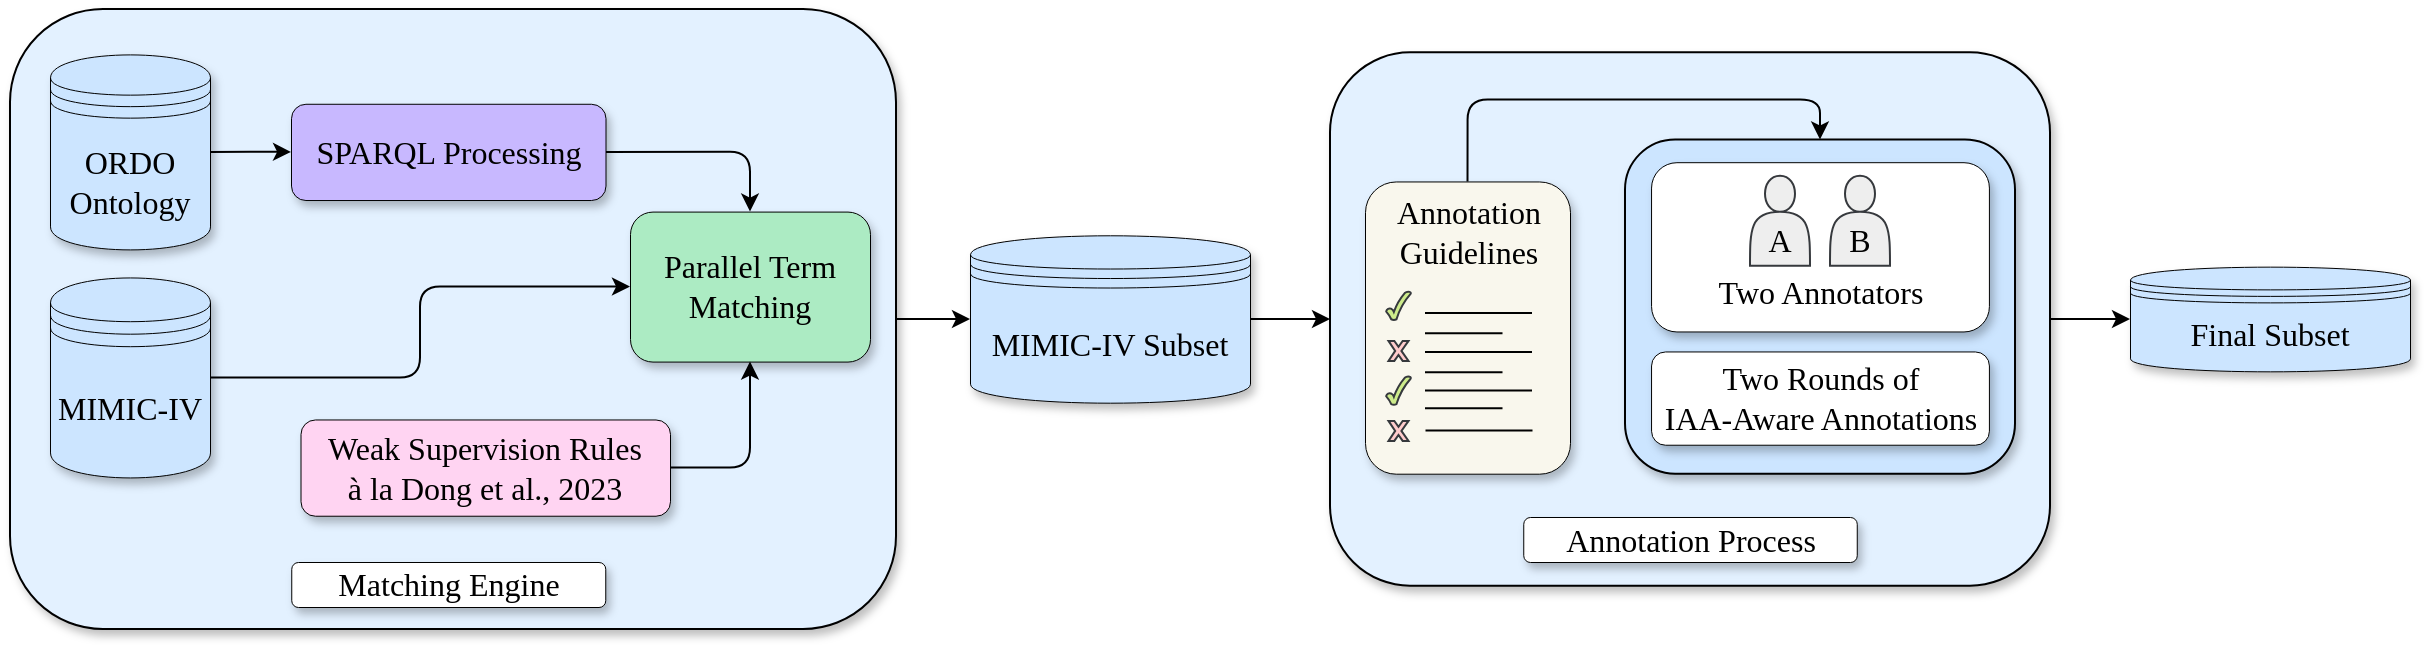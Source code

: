 <mxfile version="23.0.2" type="device">
  <diagram name="Page-1" id="msqjQD5EW5xsd1GT00Ly">
    <mxGraphModel dx="622" dy="1120" grid="1" gridSize="10" guides="1" tooltips="1" connect="1" arrows="1" fold="1" page="1" pageScale="1" pageWidth="850" pageHeight="1100" math="0" shadow="0">
      <root>
        <mxCell id="0" />
        <mxCell id="1" parent="0" />
        <mxCell id="i3ZK8VEa1icawQo8iLAI-37" style="edgeStyle=orthogonalEdgeStyle;rounded=0;orthogonalLoop=1;jettySize=auto;html=1;exitX=1;exitY=0.5;exitDx=0;exitDy=0;entryX=0;entryY=0.5;entryDx=0;entryDy=0;" parent="1" source="bSWF4oOUkGgmCG99WGxA-21" target="bSWF4oOUkGgmCG99WGxA-30" edge="1">
          <mxGeometry relative="1" as="geometry" />
        </mxCell>
        <mxCell id="bSWF4oOUkGgmCG99WGxA-21" value="" style="rounded=1;whiteSpace=wrap;html=1;fillColor=#E3F1FF;strokeColor=#000000;shadow=1;" parent="1" vertex="1">
          <mxGeometry x="40" y="485.5" width="443" height="310" as="geometry" />
        </mxCell>
        <mxCell id="44jSjKUCLiIzwBJKCwdd-6" style="edgeStyle=orthogonalEdgeStyle;rounded=1;orthogonalLoop=1;jettySize=auto;html=1;exitX=1;exitY=0.5;exitDx=0;exitDy=0;entryX=0;entryY=0.5;entryDx=0;entryDy=0;" parent="1" source="bSWF4oOUkGgmCG99WGxA-22" target="44jSjKUCLiIzwBJKCwdd-2" edge="1">
          <mxGeometry relative="1" as="geometry" />
        </mxCell>
        <mxCell id="bSWF4oOUkGgmCG99WGxA-22" value="&lt;font style=&quot;font-size: 16px;&quot; color=&quot;#000000&quot; face=&quot;Comic Neue&quot;&gt;MIMIC-IV&lt;/font&gt;" style="shape=datastore;whiteSpace=wrap;html=1;shadow=1;fontStyle=0;strokeWidth=0.5;fillColor=#cce5ff;strokeColor=#000000;" parent="1" vertex="1">
          <mxGeometry x="60" y="619.72" width="80" height="100" as="geometry" />
        </mxCell>
        <mxCell id="FoI2KmP5DHRewftGKQJd-11" style="edgeStyle=orthogonalEdgeStyle;rounded=0;orthogonalLoop=1;jettySize=auto;html=1;exitX=1;exitY=0.5;exitDx=0;exitDy=0;entryX=0;entryY=0.5;entryDx=0;entryDy=0;" parent="1" source="bSWF4oOUkGgmCG99WGxA-24" target="44jSjKUCLiIzwBJKCwdd-3" edge="1">
          <mxGeometry relative="1" as="geometry" />
        </mxCell>
        <mxCell id="bSWF4oOUkGgmCG99WGxA-24" value="&lt;font style=&quot;font-size: 16px;&quot; color=&quot;#000000&quot; data-font-src=&quot;https://fonts.googleapis.com/css?family=Comic+Neue&quot; face=&quot;Comic Neue&quot;&gt;ORDO&lt;br&gt;Ontology&lt;/font&gt;" style="shape=datastore;whiteSpace=wrap;html=1;shadow=1;fillColor=#cce5ff;strokeColor=#000000;strokeWidth=0.5;" parent="1" vertex="1">
          <mxGeometry x="60" y="508.2" width="80" height="97.5" as="geometry" />
        </mxCell>
        <mxCell id="GejhwIrvKGc9RxpqlBLe-3" style="edgeStyle=orthogonalEdgeStyle;rounded=0;orthogonalLoop=1;jettySize=auto;html=1;exitX=1;exitY=0.5;exitDx=0;exitDy=0;entryX=0;entryY=0.5;entryDx=0;entryDy=0;" parent="1" source="bSWF4oOUkGgmCG99WGxA-30" target="pp-5m8UVQTDZ82F4YCKo-4" edge="1">
          <mxGeometry relative="1" as="geometry" />
        </mxCell>
        <mxCell id="bSWF4oOUkGgmCG99WGxA-30" value="&lt;font face=&quot;Comic Neue&quot;&gt;&lt;font style=&quot;font-size: 16px;&quot; color=&quot;#000000&quot;&gt;MIMIC-IV Subset&lt;/font&gt;&lt;br&gt;&lt;/font&gt;" style="shape=datastore;whiteSpace=wrap;html=1;shadow=1;strokeWidth=0.5;fillColor=#cce5ff;strokeColor=#000000;" parent="1" vertex="1">
          <mxGeometry x="520" y="598.64" width="140" height="83.71" as="geometry" />
        </mxCell>
        <mxCell id="5rCoUwJIOFsVF5jnwrq--2" value="&lt;font style=&quot;font-size: 16px;&quot; face=&quot;Comic Neue&quot;&gt;Matching Engine&lt;/font&gt;" style="rounded=1;whiteSpace=wrap;html=1;strokeWidth=0.5;shadow=1;" parent="1" vertex="1">
          <mxGeometry x="180.63" y="762" width="157" height="22.5" as="geometry" />
        </mxCell>
        <mxCell id="44jSjKUCLiIzwBJKCwdd-2" value="&lt;font style=&quot;font-size: 16px;&quot;&gt;Parallel Term Matching&lt;/font&gt;" style="rounded=1;whiteSpace=wrap;html=1;fillColor=#ACEBC3;strokeColor=#000000;strokeWidth=0.5;glass=0;shadow=1;fontFamily=Comic Neue;fontSource=https%3A%2F%2Ffonts.googleapis.com%2Fcss%3Ffamily%3DComic%2BNeue;fontStyle=0" parent="1" vertex="1">
          <mxGeometry x="350" y="586.79" width="120" height="75" as="geometry" />
        </mxCell>
        <mxCell id="44jSjKUCLiIzwBJKCwdd-5" style="edgeStyle=orthogonalEdgeStyle;rounded=1;orthogonalLoop=1;jettySize=auto;html=1;exitX=1;exitY=0.5;exitDx=0;exitDy=0;entryX=0.5;entryY=0;entryDx=0;entryDy=0;" parent="1" source="44jSjKUCLiIzwBJKCwdd-3" target="44jSjKUCLiIzwBJKCwdd-2" edge="1">
          <mxGeometry relative="1" as="geometry" />
        </mxCell>
        <mxCell id="44jSjKUCLiIzwBJKCwdd-3" value="&lt;font style=&quot;font-size: 16px;&quot; color=&quot;#000000&quot;&gt;SPARQL Processing&lt;/font&gt;" style="rounded=1;whiteSpace=wrap;html=1;fillColor=#C8B8FF;strokeColor=#000000;strokeWidth=0.5;glass=0;shadow=1;fontFamily=Comic Neue;fontSource=https%3A%2F%2Ffonts.googleapis.com%2Fcss%3Ffamily%3DComic%2BNeue;fontStyle=0;fontColor=#ffffff;" parent="1" vertex="1">
          <mxGeometry x="180.5" y="532.89" width="157.25" height="48.12" as="geometry" />
        </mxCell>
        <mxCell id="i3ZK8VEa1icawQo8iLAI-10" value="&lt;font face=&quot;Comic Neue&quot;&gt;&lt;font style=&quot;font-size: 16px;&quot; color=&quot;#000000&quot;&gt;Final Subset&lt;/font&gt;&lt;br&gt;&lt;/font&gt;" style="shape=datastore;whiteSpace=wrap;html=1;shadow=1;strokeWidth=0.5;fillColor=#cce5ff;strokeColor=#000000;" parent="1" vertex="1">
          <mxGeometry x="1100" y="614.32" width="140" height="52.35" as="geometry" />
        </mxCell>
        <mxCell id="FoI2KmP5DHRewftGKQJd-1" style="edgeStyle=orthogonalEdgeStyle;rounded=0;orthogonalLoop=1;jettySize=auto;html=1;exitX=1;exitY=0.5;exitDx=0;exitDy=0;entryX=0;entryY=0.5;entryDx=0;entryDy=0;" parent="1" source="pp-5m8UVQTDZ82F4YCKo-4" target="i3ZK8VEa1icawQo8iLAI-10" edge="1">
          <mxGeometry relative="1" as="geometry" />
        </mxCell>
        <mxCell id="pp-5m8UVQTDZ82F4YCKo-4" value="" style="rounded=1;whiteSpace=wrap;html=1;fillColor=#E3F1FF;strokeColor=#000000;shadow=1;" parent="1" vertex="1">
          <mxGeometry x="700" y="507.17" width="360" height="266.66" as="geometry" />
        </mxCell>
        <mxCell id="pp-5m8UVQTDZ82F4YCKo-5" value="&lt;font style=&quot;font-size: 16px;&quot; face=&quot;Comic Neue&quot;&gt;Annotation Process&lt;/font&gt;" style="rounded=1;whiteSpace=wrap;html=1;strokeWidth=0.5;shadow=1;" parent="1" vertex="1">
          <mxGeometry x="796.63" y="739.5" width="166.75" height="22.5" as="geometry" />
        </mxCell>
        <mxCell id="pp-5m8UVQTDZ82F4YCKo-6" value="" style="rounded=1;whiteSpace=wrap;html=1;fillColor=#cce5ff;strokeColor=#000000;shadow=1;" parent="1" vertex="1">
          <mxGeometry x="847.5" y="550.72" width="195" height="167.13" as="geometry" />
        </mxCell>
        <mxCell id="pp-5m8UVQTDZ82F4YCKo-7" value="&lt;font style=&quot;font-size: 16px;&quot; face=&quot;Comic Neue&quot;&gt;Two Rounds of&lt;br&gt;IAA-Aware Annotations&lt;br&gt;&lt;/font&gt;" style="rounded=1;whiteSpace=wrap;html=1;strokeWidth=0.5;shadow=1;" parent="1" vertex="1">
          <mxGeometry x="860.53" y="656.73" width="168.93" height="46.63" as="geometry" />
        </mxCell>
        <mxCell id="GejhwIrvKGc9RxpqlBLe-5" style="edgeStyle=orthogonalEdgeStyle;rounded=1;orthogonalLoop=1;jettySize=auto;html=1;exitX=0.5;exitY=0;exitDx=0;exitDy=0;entryX=0.5;entryY=0;entryDx=0;entryDy=0;" parent="1" source="pp-5m8UVQTDZ82F4YCKo-12" target="pp-5m8UVQTDZ82F4YCKo-6" edge="1">
          <mxGeometry relative="1" as="geometry" />
        </mxCell>
        <mxCell id="pp-5m8UVQTDZ82F4YCKo-12" value="&lt;font style=&quot;font-size: 16px;&quot; data-font-src=&quot;https://fonts.googleapis.com/css?family=Comic+Neue&quot; face=&quot;Comic Neue&quot;&gt;Annotation Guidelines&lt;br&gt;&lt;br&gt;&lt;br&gt;&lt;br&gt;&lt;br&gt;&lt;br&gt;&lt;/font&gt;" style="rounded=1;whiteSpace=wrap;html=1;shadow=1;fontStyle=0;fillColor=#f9f7ed;strokeColor=#000000;strokeWidth=0.5;" parent="1" vertex="1">
          <mxGeometry x="717.5" y="571.73" width="102.5" height="146.12" as="geometry" />
        </mxCell>
        <mxCell id="GejhwIrvKGc9RxpqlBLe-11" style="edgeStyle=orthogonalEdgeStyle;rounded=1;orthogonalLoop=1;jettySize=auto;html=1;exitX=1;exitY=0.5;exitDx=0;exitDy=0;entryX=0.5;entryY=1;entryDx=0;entryDy=0;" parent="1" source="GejhwIrvKGc9RxpqlBLe-1" target="44jSjKUCLiIzwBJKCwdd-2" edge="1">
          <mxGeometry relative="1" as="geometry" />
        </mxCell>
        <mxCell id="GejhwIrvKGc9RxpqlBLe-1" value="&lt;font style=&quot;font-size: 16px;&quot; color=&quot;#000000&quot;&gt;Weak Supervision Rules&lt;br&gt;à la Dong et al., 2023&lt;/font&gt;" style="rounded=1;whiteSpace=wrap;html=1;fillColor=#FFD4F2;strokeColor=#000000;strokeWidth=0.5;glass=0;shadow=1;fontFamily=Comic Neue;fontSource=https%3A%2F%2Ffonts.googleapis.com%2Fcss%3Ffamily%3DComic%2BNeue;fontStyle=0;" parent="1" vertex="1">
          <mxGeometry x="185.25" y="690.74" width="184.75" height="48.12" as="geometry" />
        </mxCell>
        <mxCell id="m8N0sq1PeGTfy-VQiYK0-5" value="" style="verticalLabelPosition=bottom;verticalAlign=top;html=1;shape=mxgraph.basic.tick;fillColor=#cdeb8b;strokeColor=#36393d;" parent="1" vertex="1">
          <mxGeometry x="728.07" y="669.09" width="12.37" height="14.36" as="geometry" />
        </mxCell>
        <mxCell id="m8N0sq1PeGTfy-VQiYK0-6" value="" style="verticalLabelPosition=bottom;verticalAlign=top;html=1;shape=mxgraph.basic.x;fillColor=#ffcccc;strokeColor=#36393d;" parent="1" vertex="1">
          <mxGeometry x="729.25" y="651.45" width="10" height="10" as="geometry" />
        </mxCell>
        <mxCell id="m8N0sq1PeGTfy-VQiYK0-13" value="" style="verticalLabelPosition=bottom;verticalAlign=top;html=1;shape=mxgraph.basic.x;fillColor=#ffcccc;strokeColor=#36393d;" parent="1" vertex="1">
          <mxGeometry x="729.25" y="691.45" width="10" height="10" as="geometry" />
        </mxCell>
        <mxCell id="m8N0sq1PeGTfy-VQiYK0-21" value="" style="endArrow=none;html=1;rounded=0;" parent="1" edge="1">
          <mxGeometry width="50" height="50" relative="1" as="geometry">
            <mxPoint x="747.75" y="696.21" as="sourcePoint" />
            <mxPoint x="801.25" y="696.21" as="targetPoint" />
          </mxGeometry>
        </mxCell>
        <mxCell id="m8N0sq1PeGTfy-VQiYK0-22" value="" style="endArrow=none;html=1;rounded=0;" parent="1" edge="1">
          <mxGeometry width="50" height="50" relative="1" as="geometry">
            <mxPoint x="747.5" y="676.19" as="sourcePoint" />
            <mxPoint x="801" y="676.19" as="targetPoint" />
          </mxGeometry>
        </mxCell>
        <mxCell id="m8N0sq1PeGTfy-VQiYK0-23" value="" style="endArrow=none;html=1;rounded=0;" parent="1" edge="1">
          <mxGeometry width="50" height="50" relative="1" as="geometry">
            <mxPoint x="747.5" y="657.01" as="sourcePoint" />
            <mxPoint x="801" y="657.01" as="targetPoint" />
          </mxGeometry>
        </mxCell>
        <mxCell id="m8N0sq1PeGTfy-VQiYK0-27" value="" style="endArrow=none;html=1;rounded=0;" parent="1" edge="1">
          <mxGeometry width="50" height="50" relative="1" as="geometry">
            <mxPoint x="747.5" y="667.09" as="sourcePoint" />
            <mxPoint x="786.25" y="667.09" as="targetPoint" />
          </mxGeometry>
        </mxCell>
        <mxCell id="m8N0sq1PeGTfy-VQiYK0-28" value="" style="endArrow=none;html=1;rounded=0;" parent="1" edge="1">
          <mxGeometry width="50" height="50" relative="1" as="geometry">
            <mxPoint x="747.5" y="685.09" as="sourcePoint" />
            <mxPoint x="786.25" y="685.09" as="targetPoint" />
          </mxGeometry>
        </mxCell>
        <mxCell id="FoI2KmP5DHRewftGKQJd-3" value="" style="endArrow=none;html=1;rounded=0;" parent="1" edge="1">
          <mxGeometry width="50" height="50" relative="1" as="geometry">
            <mxPoint x="747.5" y="637.53" as="sourcePoint" />
            <mxPoint x="801" y="637.53" as="targetPoint" />
          </mxGeometry>
        </mxCell>
        <mxCell id="FoI2KmP5DHRewftGKQJd-4" value="" style="endArrow=none;html=1;rounded=0;" parent="1" edge="1">
          <mxGeometry width="50" height="50" relative="1" as="geometry">
            <mxPoint x="747.5" y="647.61" as="sourcePoint" />
            <mxPoint x="786.25" y="647.61" as="targetPoint" />
          </mxGeometry>
        </mxCell>
        <mxCell id="FoI2KmP5DHRewftGKQJd-5" value="" style="verticalLabelPosition=bottom;verticalAlign=top;html=1;shape=mxgraph.basic.tick;fillColor=#cdeb8b;strokeColor=#36393d;" parent="1" vertex="1">
          <mxGeometry x="728.07" y="626.69" width="12.37" height="14.36" as="geometry" />
        </mxCell>
        <mxCell id="FoI2KmP5DHRewftGKQJd-7" value="&lt;font style=&quot;font-size: 16px;&quot; face=&quot;Comic Neue&quot;&gt;&lt;br&gt;&lt;/font&gt;" style="rounded=1;whiteSpace=wrap;html=1;strokeWidth=0.5;shadow=1;" parent="1" vertex="1">
          <mxGeometry x="860.53" y="562.1" width="168.93" height="84.63" as="geometry" />
        </mxCell>
        <mxCell id="FoI2KmP5DHRewftGKQJd-8" value="&lt;font style=&quot;font-size: 16px;&quot; data-font-src=&quot;https://fonts.googleapis.com/css?family=Comic+Neue&quot; face=&quot;Comic Neue&quot;&gt;&lt;br&gt;A&lt;/font&gt;" style="shape=actor;whiteSpace=wrap;html=1;fillColor=#eeeeee;strokeColor=#36393d;" parent="1" vertex="1">
          <mxGeometry x="910.0" y="568.89" width="30" height="45" as="geometry" />
        </mxCell>
        <mxCell id="FoI2KmP5DHRewftGKQJd-9" value="&lt;font style=&quot;font-size: 16px;&quot; data-font-src=&quot;https://fonts.googleapis.com/css?family=Comic+Neue&quot; face=&quot;Comic Neue&quot;&gt;&lt;br&gt;B&lt;/font&gt;" style="shape=actor;whiteSpace=wrap;html=1;fillColor=#eeeeee;strokeColor=#36393d;" parent="1" vertex="1">
          <mxGeometry x="950.0" y="568.89" width="30" height="45" as="geometry" />
        </mxCell>
        <mxCell id="FoI2KmP5DHRewftGKQJd-10" value="&lt;font style=&quot;font-size: 16px;&quot;&gt;Two Annotators&lt;/font&gt;" style="text;html=1;strokeColor=none;fillColor=none;align=center;verticalAlign=middle;whiteSpace=wrap;rounded=0;fontFamily=Comic Neue;fontSource=https%3A%2F%2Ffonts.googleapis.com%2Fcss%3Ffamily%3DComic%2BNeue;" parent="1" vertex="1">
          <mxGeometry x="877.5" y="612.23" width="134.99" height="30" as="geometry" />
        </mxCell>
      </root>
    </mxGraphModel>
  </diagram>
</mxfile>
